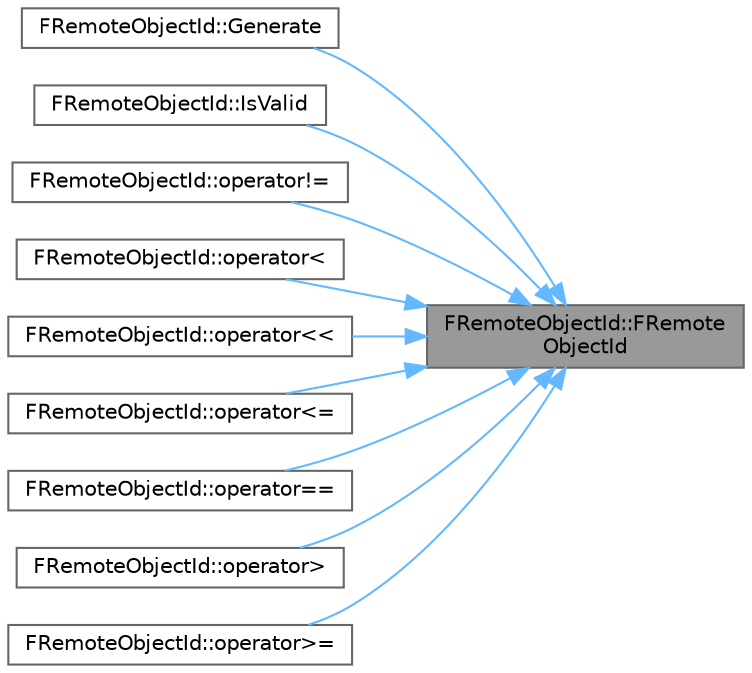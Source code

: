 digraph "FRemoteObjectId::FRemoteObjectId"
{
 // INTERACTIVE_SVG=YES
 // LATEX_PDF_SIZE
  bgcolor="transparent";
  edge [fontname=Helvetica,fontsize=10,labelfontname=Helvetica,labelfontsize=10];
  node [fontname=Helvetica,fontsize=10,shape=box,height=0.2,width=0.4];
  rankdir="RL";
  Node1 [id="Node000001",label="FRemoteObjectId::FRemote\lObjectId",height=0.2,width=0.4,color="gray40", fillcolor="grey60", style="filled", fontcolor="black",tooltip=" "];
  Node1 -> Node2 [id="edge1_Node000001_Node000002",dir="back",color="steelblue1",style="solid",tooltip=" "];
  Node2 [id="Node000002",label="FRemoteObjectId::Generate",height=0.2,width=0.4,color="grey40", fillcolor="white", style="filled",URL="$d4/d35/structFRemoteObjectId.html#ac42d40322cc1d644dbaf0ed75a92ee0c",tooltip=" "];
  Node1 -> Node3 [id="edge2_Node000001_Node000003",dir="back",color="steelblue1",style="solid",tooltip=" "];
  Node3 [id="Node000003",label="FRemoteObjectId::IsValid",height=0.2,width=0.4,color="grey40", fillcolor="white", style="filled",URL="$d4/d35/structFRemoteObjectId.html#ae82357a0b61d533283b805697852b029",tooltip=" "];
  Node1 -> Node4 [id="edge3_Node000001_Node000004",dir="back",color="steelblue1",style="solid",tooltip=" "];
  Node4 [id="Node000004",label="FRemoteObjectId::operator!=",height=0.2,width=0.4,color="grey40", fillcolor="white", style="filled",URL="$d4/d35/structFRemoteObjectId.html#aafb3f25af89b7a05c1be1b734112c39d",tooltip=" "];
  Node1 -> Node5 [id="edge4_Node000001_Node000005",dir="back",color="steelblue1",style="solid",tooltip=" "];
  Node5 [id="Node000005",label="FRemoteObjectId::operator\<",height=0.2,width=0.4,color="grey40", fillcolor="white", style="filled",URL="$d4/d35/structFRemoteObjectId.html#a37c6855212bdc02a57e61d2e45491ea0",tooltip=" "];
  Node1 -> Node6 [id="edge5_Node000001_Node000006",dir="back",color="steelblue1",style="solid",tooltip=" "];
  Node6 [id="Node000006",label="FRemoteObjectId::operator\<\<",height=0.2,width=0.4,color="grey40", fillcolor="white", style="filled",URL="$d4/d35/structFRemoteObjectId.html#a0e7cac878adb1f7d5e42e8addb87403d",tooltip=" "];
  Node1 -> Node7 [id="edge6_Node000001_Node000007",dir="back",color="steelblue1",style="solid",tooltip=" "];
  Node7 [id="Node000007",label="FRemoteObjectId::operator\<=",height=0.2,width=0.4,color="grey40", fillcolor="white", style="filled",URL="$d4/d35/structFRemoteObjectId.html#a4872755d50ee783b02c9ebb4e0f2e4d4",tooltip=" "];
  Node1 -> Node8 [id="edge7_Node000001_Node000008",dir="back",color="steelblue1",style="solid",tooltip=" "];
  Node8 [id="Node000008",label="FRemoteObjectId::operator==",height=0.2,width=0.4,color="grey40", fillcolor="white", style="filled",URL="$d4/d35/structFRemoteObjectId.html#a467c9eec577d553c14f685ba789e6c76",tooltip=" "];
  Node1 -> Node9 [id="edge8_Node000001_Node000009",dir="back",color="steelblue1",style="solid",tooltip=" "];
  Node9 [id="Node000009",label="FRemoteObjectId::operator\>",height=0.2,width=0.4,color="grey40", fillcolor="white", style="filled",URL="$d4/d35/structFRemoteObjectId.html#a95e26cb4923e42c728dbd4092bc0ae12",tooltip=" "];
  Node1 -> Node10 [id="edge9_Node000001_Node000010",dir="back",color="steelblue1",style="solid",tooltip=" "];
  Node10 [id="Node000010",label="FRemoteObjectId::operator\>=",height=0.2,width=0.4,color="grey40", fillcolor="white", style="filled",URL="$d4/d35/structFRemoteObjectId.html#a33b2128d6e9a5ba99dbb210cf7ca58f4",tooltip=" "];
}
